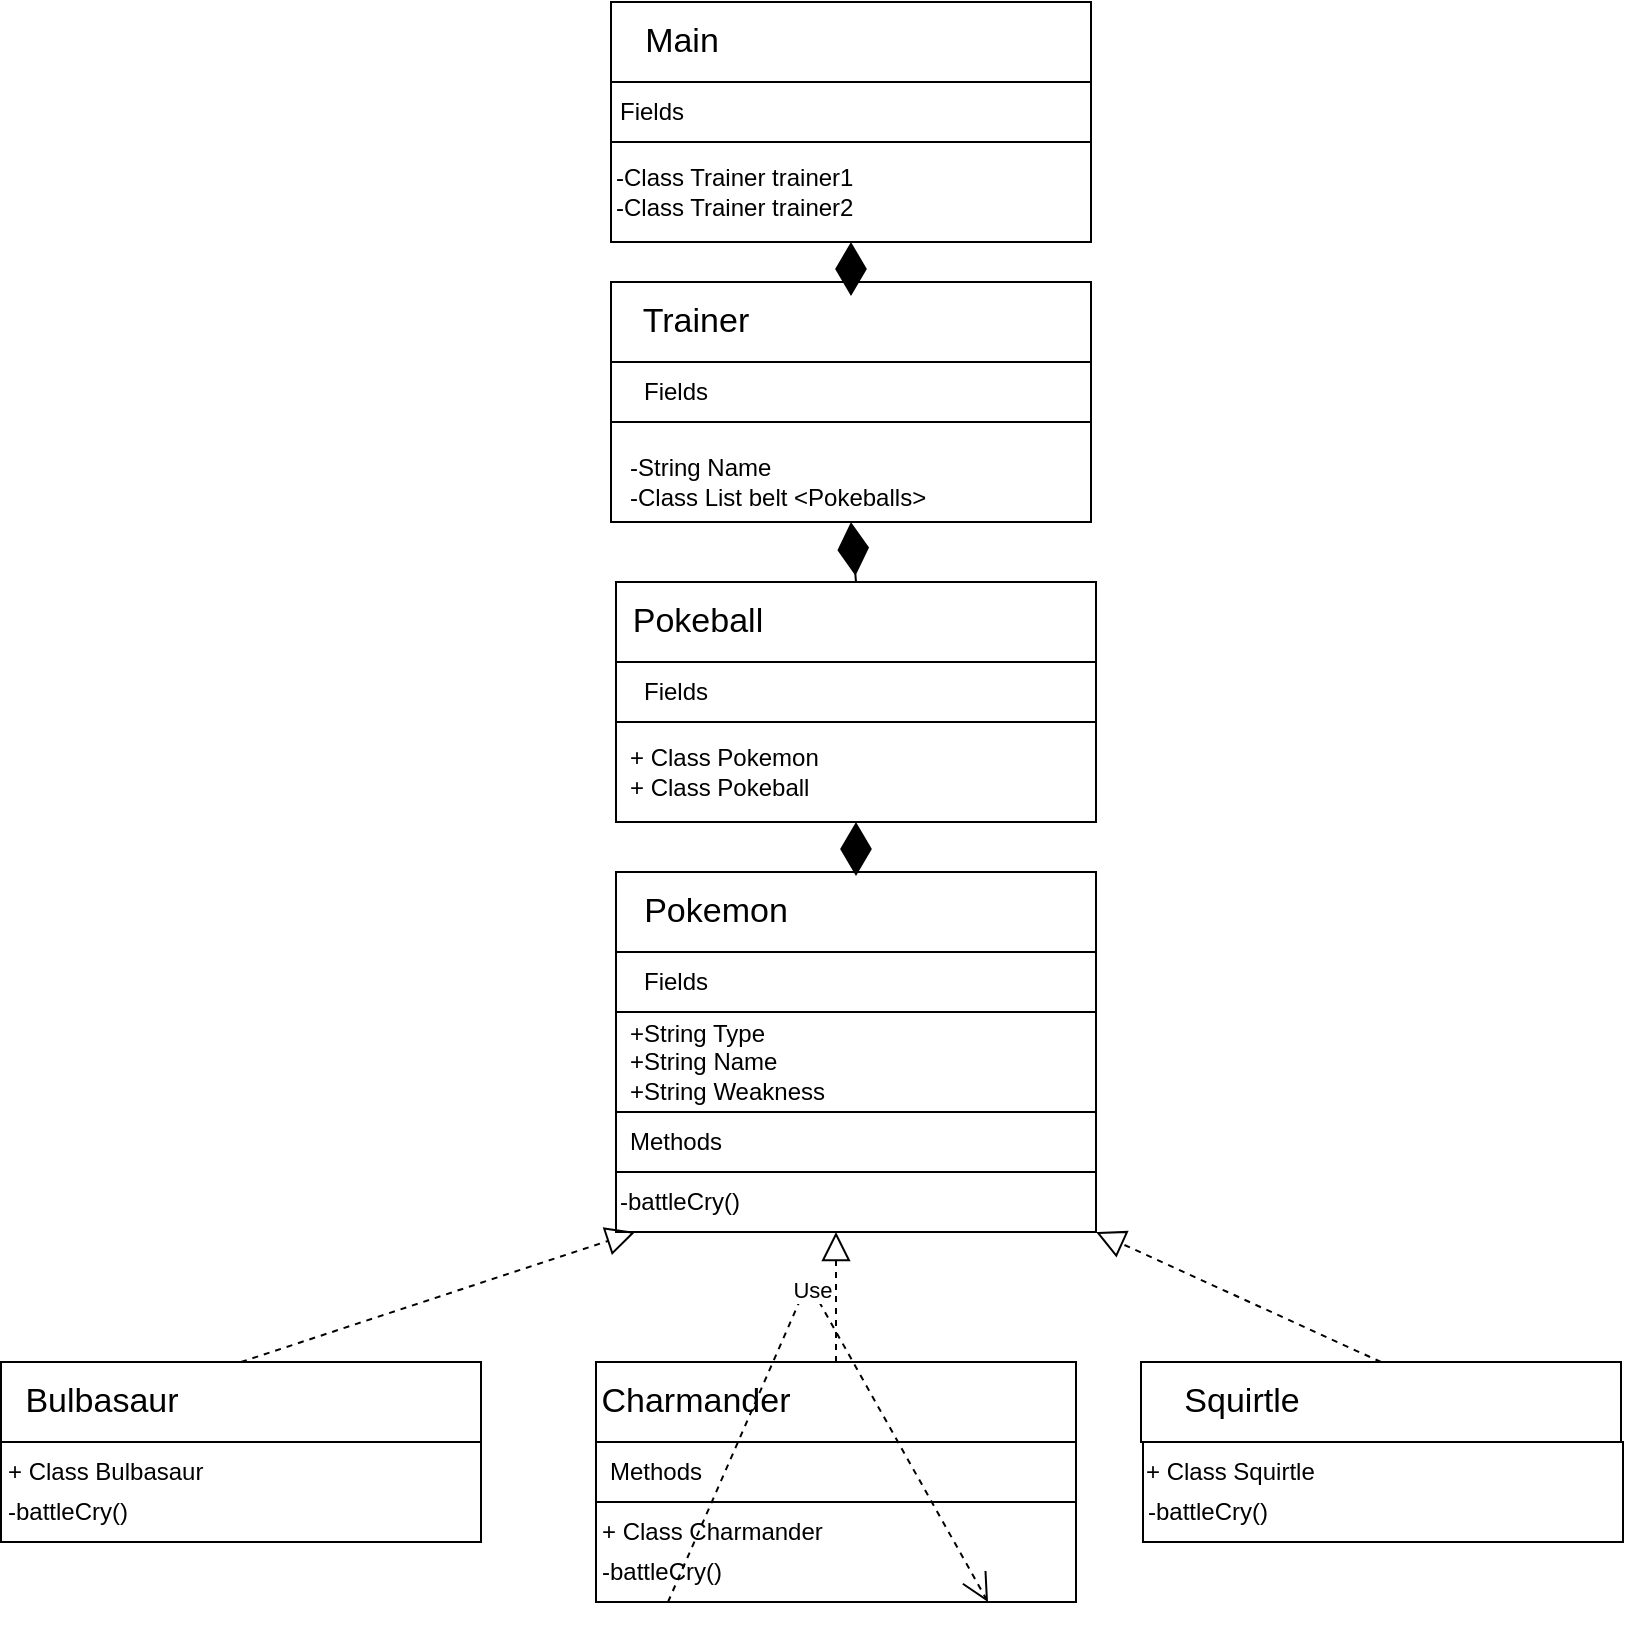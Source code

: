 <mxfile version="21.3.3" type="device">
  <diagram name="Pagina-1" id="grErAsrfBBSxMngExE60">
    <mxGraphModel dx="1877" dy="573" grid="1" gridSize="10" guides="1" tooltips="1" connect="1" arrows="1" fold="1" page="1" pageScale="1" pageWidth="827" pageHeight="1169" math="0" shadow="0">
      <root>
        <mxCell id="0" />
        <mxCell id="1" parent="0" />
        <mxCell id="UZsWOOpMYewdZIlmZ_ba-13" value="" style="rounded=0;whiteSpace=wrap;html=1;" parent="1" vertex="1">
          <mxGeometry x="-176" y="830" width="240" height="40" as="geometry" />
        </mxCell>
        <mxCell id="UZsWOOpMYewdZIlmZ_ba-14" value="" style="rounded=0;whiteSpace=wrap;html=1;" parent="1" vertex="1">
          <mxGeometry x="-176" y="870" width="240" height="30" as="geometry" />
        </mxCell>
        <mxCell id="UZsWOOpMYewdZIlmZ_ba-15" value="&lt;font style=&quot;font-size: 17px;&quot;&gt;Charmander&lt;/font&gt;" style="text;html=1;strokeColor=none;fillColor=none;align=center;verticalAlign=middle;whiteSpace=wrap;rounded=0;" parent="1" vertex="1">
          <mxGeometry x="-176" y="835" width="100" height="30" as="geometry" />
        </mxCell>
        <mxCell id="UZsWOOpMYewdZIlmZ_ba-16" value="" style="rounded=0;whiteSpace=wrap;html=1;" parent="1" vertex="1">
          <mxGeometry x="-176" y="900" width="240" height="50" as="geometry" />
        </mxCell>
        <mxCell id="UZsWOOpMYewdZIlmZ_ba-17" value="Methods" style="text;html=1;strokeColor=none;fillColor=none;align=center;verticalAlign=middle;whiteSpace=wrap;rounded=0;" parent="1" vertex="1">
          <mxGeometry x="-176" y="870" width="60" height="30" as="geometry" />
        </mxCell>
        <mxCell id="UZsWOOpMYewdZIlmZ_ba-18" value="+ Class Charmander" style="text;html=1;strokeColor=none;fillColor=none;align=left;verticalAlign=middle;whiteSpace=wrap;rounded=0;" parent="1" vertex="1">
          <mxGeometry x="-175" y="900" width="148.5" height="30" as="geometry" />
        </mxCell>
        <mxCell id="UZsWOOpMYewdZIlmZ_ba-22" value="&lt;div style=&quot;&quot;&gt;&lt;span style=&quot;background-color: initial;&quot;&gt;-battleCry()&lt;/span&gt;&lt;br&gt;&lt;/div&gt;" style="text;html=1;strokeColor=none;fillColor=none;align=left;verticalAlign=middle;whiteSpace=wrap;rounded=0;" parent="1" vertex="1">
          <mxGeometry x="-175" y="920" width="110" height="30" as="geometry" />
        </mxCell>
        <mxCell id="UZsWOOpMYewdZIlmZ_ba-23" value="" style="rounded=0;whiteSpace=wrap;html=1;" parent="1" vertex="1">
          <mxGeometry x="-166" y="440" width="240" height="40" as="geometry" />
        </mxCell>
        <mxCell id="UZsWOOpMYewdZIlmZ_ba-24" value="" style="rounded=0;whiteSpace=wrap;html=1;" parent="1" vertex="1">
          <mxGeometry x="-166" y="480" width="240" height="30" as="geometry" />
        </mxCell>
        <mxCell id="UZsWOOpMYewdZIlmZ_ba-25" value="&lt;span style=&quot;font-size: 17px;&quot;&gt;Pokeball&lt;/span&gt;" style="text;html=1;strokeColor=none;fillColor=none;align=center;verticalAlign=middle;whiteSpace=wrap;rounded=0;" parent="1" vertex="1">
          <mxGeometry x="-175" y="445" width="100" height="30" as="geometry" />
        </mxCell>
        <mxCell id="UZsWOOpMYewdZIlmZ_ba-26" value="" style="rounded=0;whiteSpace=wrap;html=1;" parent="1" vertex="1">
          <mxGeometry x="-166" y="510" width="240" height="50" as="geometry" />
        </mxCell>
        <mxCell id="UZsWOOpMYewdZIlmZ_ba-27" value="Fields" style="text;html=1;strokeColor=none;fillColor=none;align=center;verticalAlign=middle;whiteSpace=wrap;rounded=0;" parent="1" vertex="1">
          <mxGeometry x="-166" y="480" width="60" height="30" as="geometry" />
        </mxCell>
        <mxCell id="UZsWOOpMYewdZIlmZ_ba-28" value="+ Class Pokemon&lt;br&gt;+ Class Pokeball" style="text;html=1;strokeColor=none;fillColor=none;align=left;verticalAlign=middle;whiteSpace=wrap;rounded=0;" parent="1" vertex="1">
          <mxGeometry x="-161" y="520" width="110" height="30" as="geometry" />
        </mxCell>
        <mxCell id="UZsWOOpMYewdZIlmZ_ba-29" value="" style="rounded=0;whiteSpace=wrap;html=1;" parent="1" vertex="1">
          <mxGeometry x="-168.5" y="290" width="240" height="40" as="geometry" />
        </mxCell>
        <mxCell id="UZsWOOpMYewdZIlmZ_ba-30" value="" style="rounded=0;whiteSpace=wrap;html=1;" parent="1" vertex="1">
          <mxGeometry x="-168.5" y="330" width="240" height="30" as="geometry" />
        </mxCell>
        <mxCell id="UZsWOOpMYewdZIlmZ_ba-31" value="&lt;font style=&quot;font-size: 17px;&quot;&gt;Trainer&lt;/font&gt;" style="text;html=1;strokeColor=none;fillColor=none;align=center;verticalAlign=middle;whiteSpace=wrap;rounded=0;" parent="1" vertex="1">
          <mxGeometry x="-176" y="295" width="100" height="30" as="geometry" />
        </mxCell>
        <mxCell id="UZsWOOpMYewdZIlmZ_ba-32" value="" style="rounded=0;whiteSpace=wrap;html=1;" parent="1" vertex="1">
          <mxGeometry x="-168.5" y="360" width="240" height="50" as="geometry" />
        </mxCell>
        <mxCell id="UZsWOOpMYewdZIlmZ_ba-33" value="Fields" style="text;html=1;strokeColor=none;fillColor=none;align=center;verticalAlign=middle;whiteSpace=wrap;rounded=0;" parent="1" vertex="1">
          <mxGeometry x="-166" y="330" width="60" height="30" as="geometry" />
        </mxCell>
        <mxCell id="UZsWOOpMYewdZIlmZ_ba-34" value="-String Name&lt;br&gt;-Class List belt &amp;lt;Pokeballs&amp;gt;" style="text;html=1;strokeColor=none;fillColor=none;align=left;verticalAlign=middle;whiteSpace=wrap;rounded=0;" parent="1" vertex="1">
          <mxGeometry x="-161" y="380" width="185" height="20" as="geometry" />
        </mxCell>
        <mxCell id="UZsWOOpMYewdZIlmZ_ba-35" value="" style="rounded=0;whiteSpace=wrap;html=1;" parent="1" vertex="1">
          <mxGeometry x="-168.5" y="150" width="240" height="40" as="geometry" />
        </mxCell>
        <mxCell id="UZsWOOpMYewdZIlmZ_ba-36" value="" style="rounded=0;whiteSpace=wrap;html=1;" parent="1" vertex="1">
          <mxGeometry x="-168.5" y="190" width="240" height="30" as="geometry" />
        </mxCell>
        <mxCell id="UZsWOOpMYewdZIlmZ_ba-37" value="&lt;font style=&quot;font-size: 17px;&quot;&gt;Main&lt;/font&gt;" style="text;html=1;strokeColor=none;fillColor=none;align=center;verticalAlign=middle;whiteSpace=wrap;rounded=0;" parent="1" vertex="1">
          <mxGeometry x="-183.5" y="155" width="100" height="30" as="geometry" />
        </mxCell>
        <mxCell id="UZsWOOpMYewdZIlmZ_ba-38" value="" style="rounded=0;whiteSpace=wrap;html=1;" parent="1" vertex="1">
          <mxGeometry x="-168.5" y="220" width="240" height="50" as="geometry" />
        </mxCell>
        <mxCell id="UZsWOOpMYewdZIlmZ_ba-39" value="Fields" style="text;html=1;strokeColor=none;fillColor=none;align=center;verticalAlign=middle;whiteSpace=wrap;rounded=0;" parent="1" vertex="1">
          <mxGeometry x="-178.5" y="190" width="60" height="30" as="geometry" />
        </mxCell>
        <mxCell id="UZsWOOpMYewdZIlmZ_ba-40" value="-Class Trainer trainer1&lt;br&gt;-Class Trainer trainer2" style="text;html=1;strokeColor=none;fillColor=none;align=left;verticalAlign=middle;whiteSpace=wrap;rounded=0;" parent="1" vertex="1">
          <mxGeometry x="-168.5" y="230" width="225" height="30" as="geometry" />
        </mxCell>
        <mxCell id="UZsWOOpMYewdZIlmZ_ba-43" value="" style="rounded=0;whiteSpace=wrap;html=1;" parent="1" vertex="1">
          <mxGeometry x="-166" y="585" width="240" height="40" as="geometry" />
        </mxCell>
        <mxCell id="UZsWOOpMYewdZIlmZ_ba-44" value="" style="rounded=0;whiteSpace=wrap;html=1;" parent="1" vertex="1">
          <mxGeometry x="-166" y="625" width="240" height="30" as="geometry" />
        </mxCell>
        <mxCell id="UZsWOOpMYewdZIlmZ_ba-45" value="&lt;font style=&quot;font-size: 17px;&quot;&gt;Pokemon&lt;/font&gt;" style="text;html=1;strokeColor=none;fillColor=none;align=center;verticalAlign=middle;whiteSpace=wrap;rounded=0;" parent="1" vertex="1">
          <mxGeometry x="-166" y="590" width="100" height="30" as="geometry" />
        </mxCell>
        <mxCell id="UZsWOOpMYewdZIlmZ_ba-46" value="" style="rounded=0;whiteSpace=wrap;html=1;" parent="1" vertex="1">
          <mxGeometry x="-166" y="655" width="240" height="50" as="geometry" />
        </mxCell>
        <mxCell id="UZsWOOpMYewdZIlmZ_ba-47" value="Fields" style="text;html=1;strokeColor=none;fillColor=none;align=center;verticalAlign=middle;whiteSpace=wrap;rounded=0;" parent="1" vertex="1">
          <mxGeometry x="-166" y="625" width="60" height="30" as="geometry" />
        </mxCell>
        <mxCell id="UZsWOOpMYewdZIlmZ_ba-48" value="+String Type&lt;br&gt;+String Name&lt;br&gt;+String Weakness" style="text;html=1;strokeColor=none;fillColor=none;align=left;verticalAlign=middle;whiteSpace=wrap;rounded=0;" parent="1" vertex="1">
          <mxGeometry x="-161" y="665" width="110" height="30" as="geometry" />
        </mxCell>
        <mxCell id="UZsWOOpMYewdZIlmZ_ba-49" value="" style="rounded=0;whiteSpace=wrap;html=1;" parent="1" vertex="1">
          <mxGeometry x="-166" y="705" width="240" height="30" as="geometry" />
        </mxCell>
        <mxCell id="UZsWOOpMYewdZIlmZ_ba-50" value="Methods" style="text;html=1;strokeColor=none;fillColor=none;align=center;verticalAlign=middle;whiteSpace=wrap;rounded=0;" parent="1" vertex="1">
          <mxGeometry x="-166" y="705" width="60" height="30" as="geometry" />
        </mxCell>
        <mxCell id="UZsWOOpMYewdZIlmZ_ba-51" value="" style="rounded=0;whiteSpace=wrap;html=1;" parent="1" vertex="1">
          <mxGeometry x="-166" y="735" width="240" height="30" as="geometry" />
        </mxCell>
        <mxCell id="UZsWOOpMYewdZIlmZ_ba-52" value="&lt;div style=&quot;&quot;&gt;&lt;span style=&quot;background-color: initial;&quot;&gt;-battleCry()&lt;/span&gt;&lt;br&gt;&lt;/div&gt;" style="text;html=1;strokeColor=none;fillColor=none;align=left;verticalAlign=middle;whiteSpace=wrap;rounded=0;" parent="1" vertex="1">
          <mxGeometry x="-166" y="735" width="110" height="30" as="geometry" />
        </mxCell>
        <mxCell id="UZsWOOpMYewdZIlmZ_ba-53" value="" style="rounded=0;whiteSpace=wrap;html=1;" parent="1" vertex="1">
          <mxGeometry x="-473.5" y="830" width="240" height="40" as="geometry" />
        </mxCell>
        <mxCell id="UZsWOOpMYewdZIlmZ_ba-55" value="&lt;font style=&quot;font-size: 17px;&quot;&gt;Bulbasaur&lt;/font&gt;" style="text;html=1;strokeColor=none;fillColor=none;align=center;verticalAlign=middle;whiteSpace=wrap;rounded=0;" parent="1" vertex="1">
          <mxGeometry x="-473.5" y="835" width="100" height="30" as="geometry" />
        </mxCell>
        <mxCell id="UZsWOOpMYewdZIlmZ_ba-63" value="" style="rounded=0;whiteSpace=wrap;html=1;" parent="1" vertex="1">
          <mxGeometry x="96.5" y="830" width="240" height="40" as="geometry" />
        </mxCell>
        <mxCell id="UZsWOOpMYewdZIlmZ_ba-65" value="&lt;font style=&quot;font-size: 17px;&quot;&gt;Squirtle&lt;/font&gt;" style="text;html=1;strokeColor=none;fillColor=none;align=center;verticalAlign=middle;whiteSpace=wrap;rounded=0;" parent="1" vertex="1">
          <mxGeometry x="96.5" y="835" width="100" height="30" as="geometry" />
        </mxCell>
        <mxCell id="UZsWOOpMYewdZIlmZ_ba-78" value="" style="endArrow=diamondThin;endFill=1;endSize=24;html=1;rounded=0;exitX=0.5;exitY=0;exitDx=0;exitDy=0;entryX=0.5;entryY=1;entryDx=0;entryDy=0;" parent="1" source="UZsWOOpMYewdZIlmZ_ba-43" target="UZsWOOpMYewdZIlmZ_ba-26" edge="1">
          <mxGeometry width="160" relative="1" as="geometry">
            <mxPoint x="-250" y="670" as="sourcePoint" />
            <mxPoint x="-90" y="670" as="targetPoint" />
          </mxGeometry>
        </mxCell>
        <mxCell id="UZsWOOpMYewdZIlmZ_ba-82" value="" style="endArrow=diamondThin;endFill=1;endSize=24;html=1;rounded=0;exitX=0.5;exitY=0;exitDx=0;exitDy=0;entryX=0.5;entryY=1;entryDx=0;entryDy=0;" parent="1" source="UZsWOOpMYewdZIlmZ_ba-23" target="UZsWOOpMYewdZIlmZ_ba-32" edge="1">
          <mxGeometry width="160" relative="1" as="geometry">
            <mxPoint x="-250" y="670" as="sourcePoint" />
            <mxPoint x="-90" y="670" as="targetPoint" />
          </mxGeometry>
        </mxCell>
        <mxCell id="UZsWOOpMYewdZIlmZ_ba-83" value="" style="endArrow=diamondThin;endFill=1;endSize=24;html=1;rounded=0;exitX=0.5;exitY=0;exitDx=0;exitDy=0;entryX=0.5;entryY=1;entryDx=0;entryDy=0;" parent="1" source="UZsWOOpMYewdZIlmZ_ba-29" target="UZsWOOpMYewdZIlmZ_ba-38" edge="1">
          <mxGeometry width="160" relative="1" as="geometry">
            <mxPoint x="-250" y="310" as="sourcePoint" />
            <mxPoint x="-90" y="310" as="targetPoint" />
          </mxGeometry>
        </mxCell>
        <mxCell id="l_NsDvTuU-RF8PT2cMgP-1" value="" style="endArrow=block;dashed=1;endFill=0;endSize=12;html=1;rounded=0;exitX=0.5;exitY=0;exitDx=0;exitDy=0;" parent="1" source="UZsWOOpMYewdZIlmZ_ba-53" target="UZsWOOpMYewdZIlmZ_ba-52" edge="1">
          <mxGeometry width="160" relative="1" as="geometry">
            <mxPoint x="-280" y="790" as="sourcePoint" />
            <mxPoint x="-120" y="790" as="targetPoint" />
          </mxGeometry>
        </mxCell>
        <mxCell id="l_NsDvTuU-RF8PT2cMgP-2" value="" style="endArrow=block;dashed=1;endFill=0;endSize=12;html=1;rounded=0;exitX=0.5;exitY=0;exitDx=0;exitDy=0;entryX=1;entryY=1;entryDx=0;entryDy=0;" parent="1" source="UZsWOOpMYewdZIlmZ_ba-13" target="UZsWOOpMYewdZIlmZ_ba-52" edge="1">
          <mxGeometry width="160" relative="1" as="geometry">
            <mxPoint x="-280" y="790" as="sourcePoint" />
            <mxPoint x="-120" y="790" as="targetPoint" />
          </mxGeometry>
        </mxCell>
        <mxCell id="l_NsDvTuU-RF8PT2cMgP-4" value="" style="endArrow=block;dashed=1;endFill=0;endSize=12;html=1;rounded=0;exitX=0.5;exitY=0;exitDx=0;exitDy=0;entryX=1;entryY=1;entryDx=0;entryDy=0;" parent="1" source="UZsWOOpMYewdZIlmZ_ba-63" target="UZsWOOpMYewdZIlmZ_ba-51" edge="1">
          <mxGeometry width="160" relative="1" as="geometry">
            <mxPoint x="-30" y="790" as="sourcePoint" />
            <mxPoint x="130" y="790" as="targetPoint" />
          </mxGeometry>
        </mxCell>
        <mxCell id="l_NsDvTuU-RF8PT2cMgP-6" value="" style="rounded=0;whiteSpace=wrap;html=1;" parent="1" vertex="1">
          <mxGeometry x="97.5" y="870" width="240" height="50" as="geometry" />
        </mxCell>
        <mxCell id="l_NsDvTuU-RF8PT2cMgP-7" value="+ Class Squirtle" style="text;html=1;strokeColor=none;fillColor=none;align=left;verticalAlign=middle;whiteSpace=wrap;rounded=0;" parent="1" vertex="1">
          <mxGeometry x="96.5" y="870" width="148.5" height="30" as="geometry" />
        </mxCell>
        <mxCell id="l_NsDvTuU-RF8PT2cMgP-8" value="&lt;div style=&quot;&quot;&gt;&lt;span style=&quot;background-color: initial;&quot;&gt;-battleCry()&lt;/span&gt;&lt;br&gt;&lt;/div&gt;" style="text;html=1;strokeColor=none;fillColor=none;align=left;verticalAlign=middle;whiteSpace=wrap;rounded=0;" parent="1" vertex="1">
          <mxGeometry x="97.5" y="890" width="110" height="30" as="geometry" />
        </mxCell>
        <mxCell id="l_NsDvTuU-RF8PT2cMgP-10" value="" style="rounded=0;whiteSpace=wrap;html=1;" parent="1" vertex="1">
          <mxGeometry x="-473.5" y="870" width="240" height="50" as="geometry" />
        </mxCell>
        <mxCell id="l_NsDvTuU-RF8PT2cMgP-11" value="+ Class Bulbasaur" style="text;html=1;strokeColor=none;fillColor=none;align=left;verticalAlign=middle;whiteSpace=wrap;rounded=0;" parent="1" vertex="1">
          <mxGeometry x="-472.5" y="870" width="148.5" height="30" as="geometry" />
        </mxCell>
        <mxCell id="l_NsDvTuU-RF8PT2cMgP-12" value="&lt;div style=&quot;&quot;&gt;&lt;span style=&quot;background-color: initial;&quot;&gt;-battleCry()&lt;/span&gt;&lt;br&gt;&lt;/div&gt;" style="text;html=1;strokeColor=none;fillColor=none;align=left;verticalAlign=middle;whiteSpace=wrap;rounded=0;" parent="1" vertex="1">
          <mxGeometry x="-472.5" y="890" width="110" height="30" as="geometry" />
        </mxCell>
        <mxCell id="1Ln6desTHSJsqBV75mFK-1" value="Use" style="endArrow=open;endSize=12;dashed=1;html=1;rounded=0;" edge="1" parent="1">
          <mxGeometry width="160" relative="1" as="geometry">
            <mxPoint x="-140" y="950" as="sourcePoint" />
            <mxPoint x="20" y="950" as="targetPoint" />
            <Array as="points">
              <mxPoint x="-70" y="790" />
            </Array>
          </mxGeometry>
        </mxCell>
      </root>
    </mxGraphModel>
  </diagram>
</mxfile>
